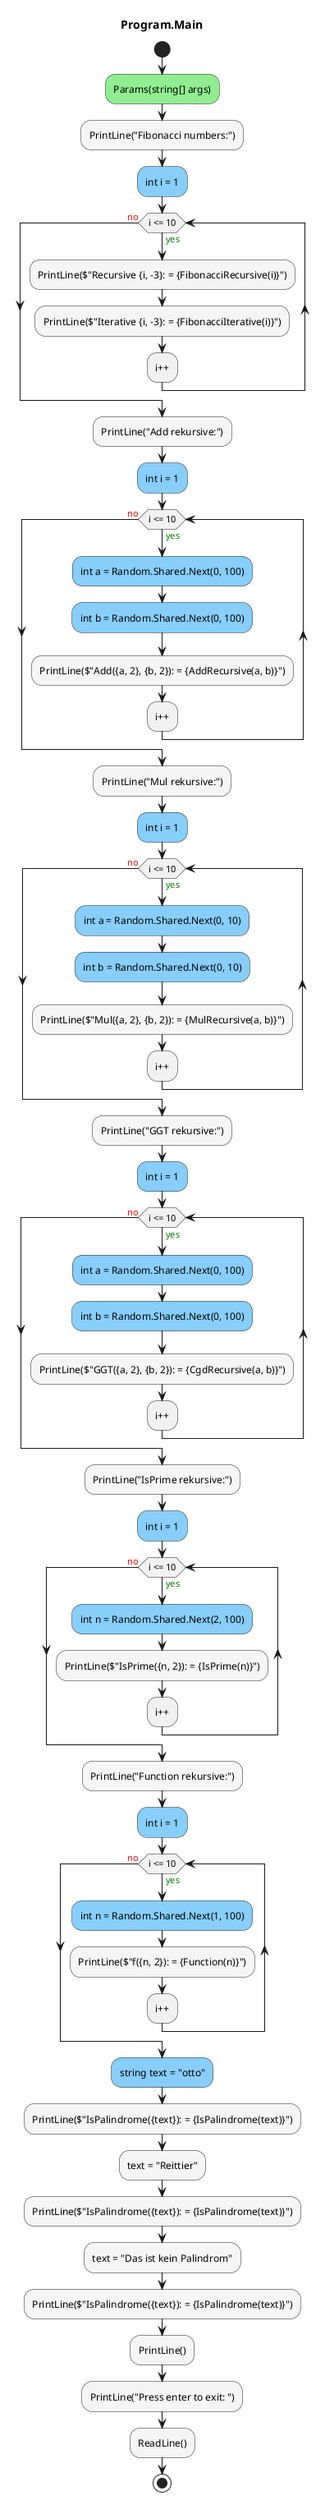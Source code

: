 @startuml Program.Main
title Program.Main
start
#LightGreen:Params(string[] args);
#WhiteSmoke:PrintLine("Fibonacci numbers:");
#LightSkyBlue:int i = 1;
while (i <= 10) is (<color:green>yes)
        #WhiteSmoke:PrintLine($"Recursive {i, -3}: = {FibonacciRecursive(i)}");
        #WhiteSmoke:PrintLine($"Iterative {i, -3}: = {FibonacciIterative(i)}");
:i++;
endwhile (<color:red>no)
#WhiteSmoke:PrintLine("Add rekursive:");
#LightSkyBlue:int i = 1;
while (i <= 10) is (<color:green>yes)
        #LightSkyBlue:int a = Random.Shared.Next(0, 100);
        #LightSkyBlue:int b = Random.Shared.Next(0, 100);
        #WhiteSmoke:PrintLine($"Add({a, 2}, {b, 2}): = {AddRecursive(a, b)}");
:i++;
endwhile (<color:red>no)
#WhiteSmoke:PrintLine("Mul rekursive:");
#LightSkyBlue:int i = 1;
while (i <= 10) is (<color:green>yes)
        #LightSkyBlue:int a = Random.Shared.Next(0, 10);
        #LightSkyBlue:int b = Random.Shared.Next(0, 10);
        #WhiteSmoke:PrintLine($"Mul({a, 2}, {b, 2}): = {MulRecursive(a, b)}");
:i++;
endwhile (<color:red>no)
#WhiteSmoke:PrintLine("GGT rekursive:");
#LightSkyBlue:int i = 1;
while (i <= 10) is (<color:green>yes)
        #LightSkyBlue:int a = Random.Shared.Next(0, 100);
        #LightSkyBlue:int b = Random.Shared.Next(0, 100);
        #WhiteSmoke:PrintLine($"GGT({a, 2}, {b, 2}): = {CgdRecursive(a, b)}");
:i++;
endwhile (<color:red>no)
#WhiteSmoke:PrintLine("IsPrime rekursive:");
#LightSkyBlue:int i = 1;
while (i <= 10) is (<color:green>yes)
        #LightSkyBlue:int n = Random.Shared.Next(2, 100);
        #WhiteSmoke:PrintLine($"IsPrime({n, 2}): = {IsPrime(n)}");
:i++;
endwhile (<color:red>no)
#WhiteSmoke:PrintLine("Function rekursive:");
#LightSkyBlue:int i = 1;
while (i <= 10) is (<color:green>yes)
        #LightSkyBlue:int n = Random.Shared.Next(1, 100);
        #WhiteSmoke:PrintLine($"f({n, 2}): = {Function(n)}");
:i++;
endwhile (<color:red>no)
#LightSkyBlue:string text = "otto";
#WhiteSmoke:PrintLine($"IsPalindrome({text}): = {IsPalindrome(text)}");
#WhiteSmoke:text = "Reittier";
#WhiteSmoke:PrintLine($"IsPalindrome({text}): = {IsPalindrome(text)}");
#WhiteSmoke:text = "Das ist kein Palindrom";
#WhiteSmoke:PrintLine($"IsPalindrome({text}): = {IsPalindrome(text)}");
#WhiteSmoke:PrintLine();
#WhiteSmoke:PrintLine("Press enter to exit: ");
#WhiteSmoke:ReadLine();
stop
@enduml
